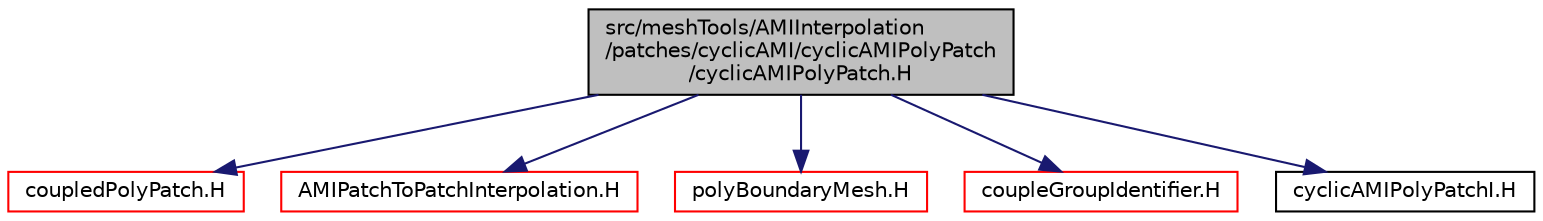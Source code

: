 digraph "src/meshTools/AMIInterpolation/patches/cyclicAMI/cyclicAMIPolyPatch/cyclicAMIPolyPatch.H"
{
  bgcolor="transparent";
  edge [fontname="Helvetica",fontsize="10",labelfontname="Helvetica",labelfontsize="10"];
  node [fontname="Helvetica",fontsize="10",shape=record];
  Node0 [label="src/meshTools/AMIInterpolation\l/patches/cyclicAMI/cyclicAMIPolyPatch\l/cyclicAMIPolyPatch.H",height=0.2,width=0.4,color="black", fillcolor="grey75", style="filled", fontcolor="black"];
  Node0 -> Node1 [color="midnightblue",fontsize="10",style="solid",fontname="Helvetica"];
  Node1 [label="coupledPolyPatch.H",height=0.2,width=0.4,color="red",URL="$a12443.html"];
  Node0 -> Node171 [color="midnightblue",fontsize="10",style="solid",fontname="Helvetica"];
  Node171 [label="AMIPatchToPatchInterpolation.H",height=0.2,width=0.4,color="red",URL="$a07982.html"];
  Node0 -> Node211 [color="midnightblue",fontsize="10",style="solid",fontname="Helvetica"];
  Node211 [label="polyBoundaryMesh.H",height=0.2,width=0.4,color="red",URL="$a12383.html"];
  Node0 -> Node219 [color="midnightblue",fontsize="10",style="solid",fontname="Helvetica"];
  Node219 [label="coupleGroupIdentifier.H",height=0.2,width=0.4,color="red",URL="$a11891.html"];
  Node0 -> Node221 [color="midnightblue",fontsize="10",style="solid",fontname="Helvetica"];
  Node221 [label="cyclicAMIPolyPatchI.H",height=0.2,width=0.4,color="black",URL="$a08093.html"];
}
